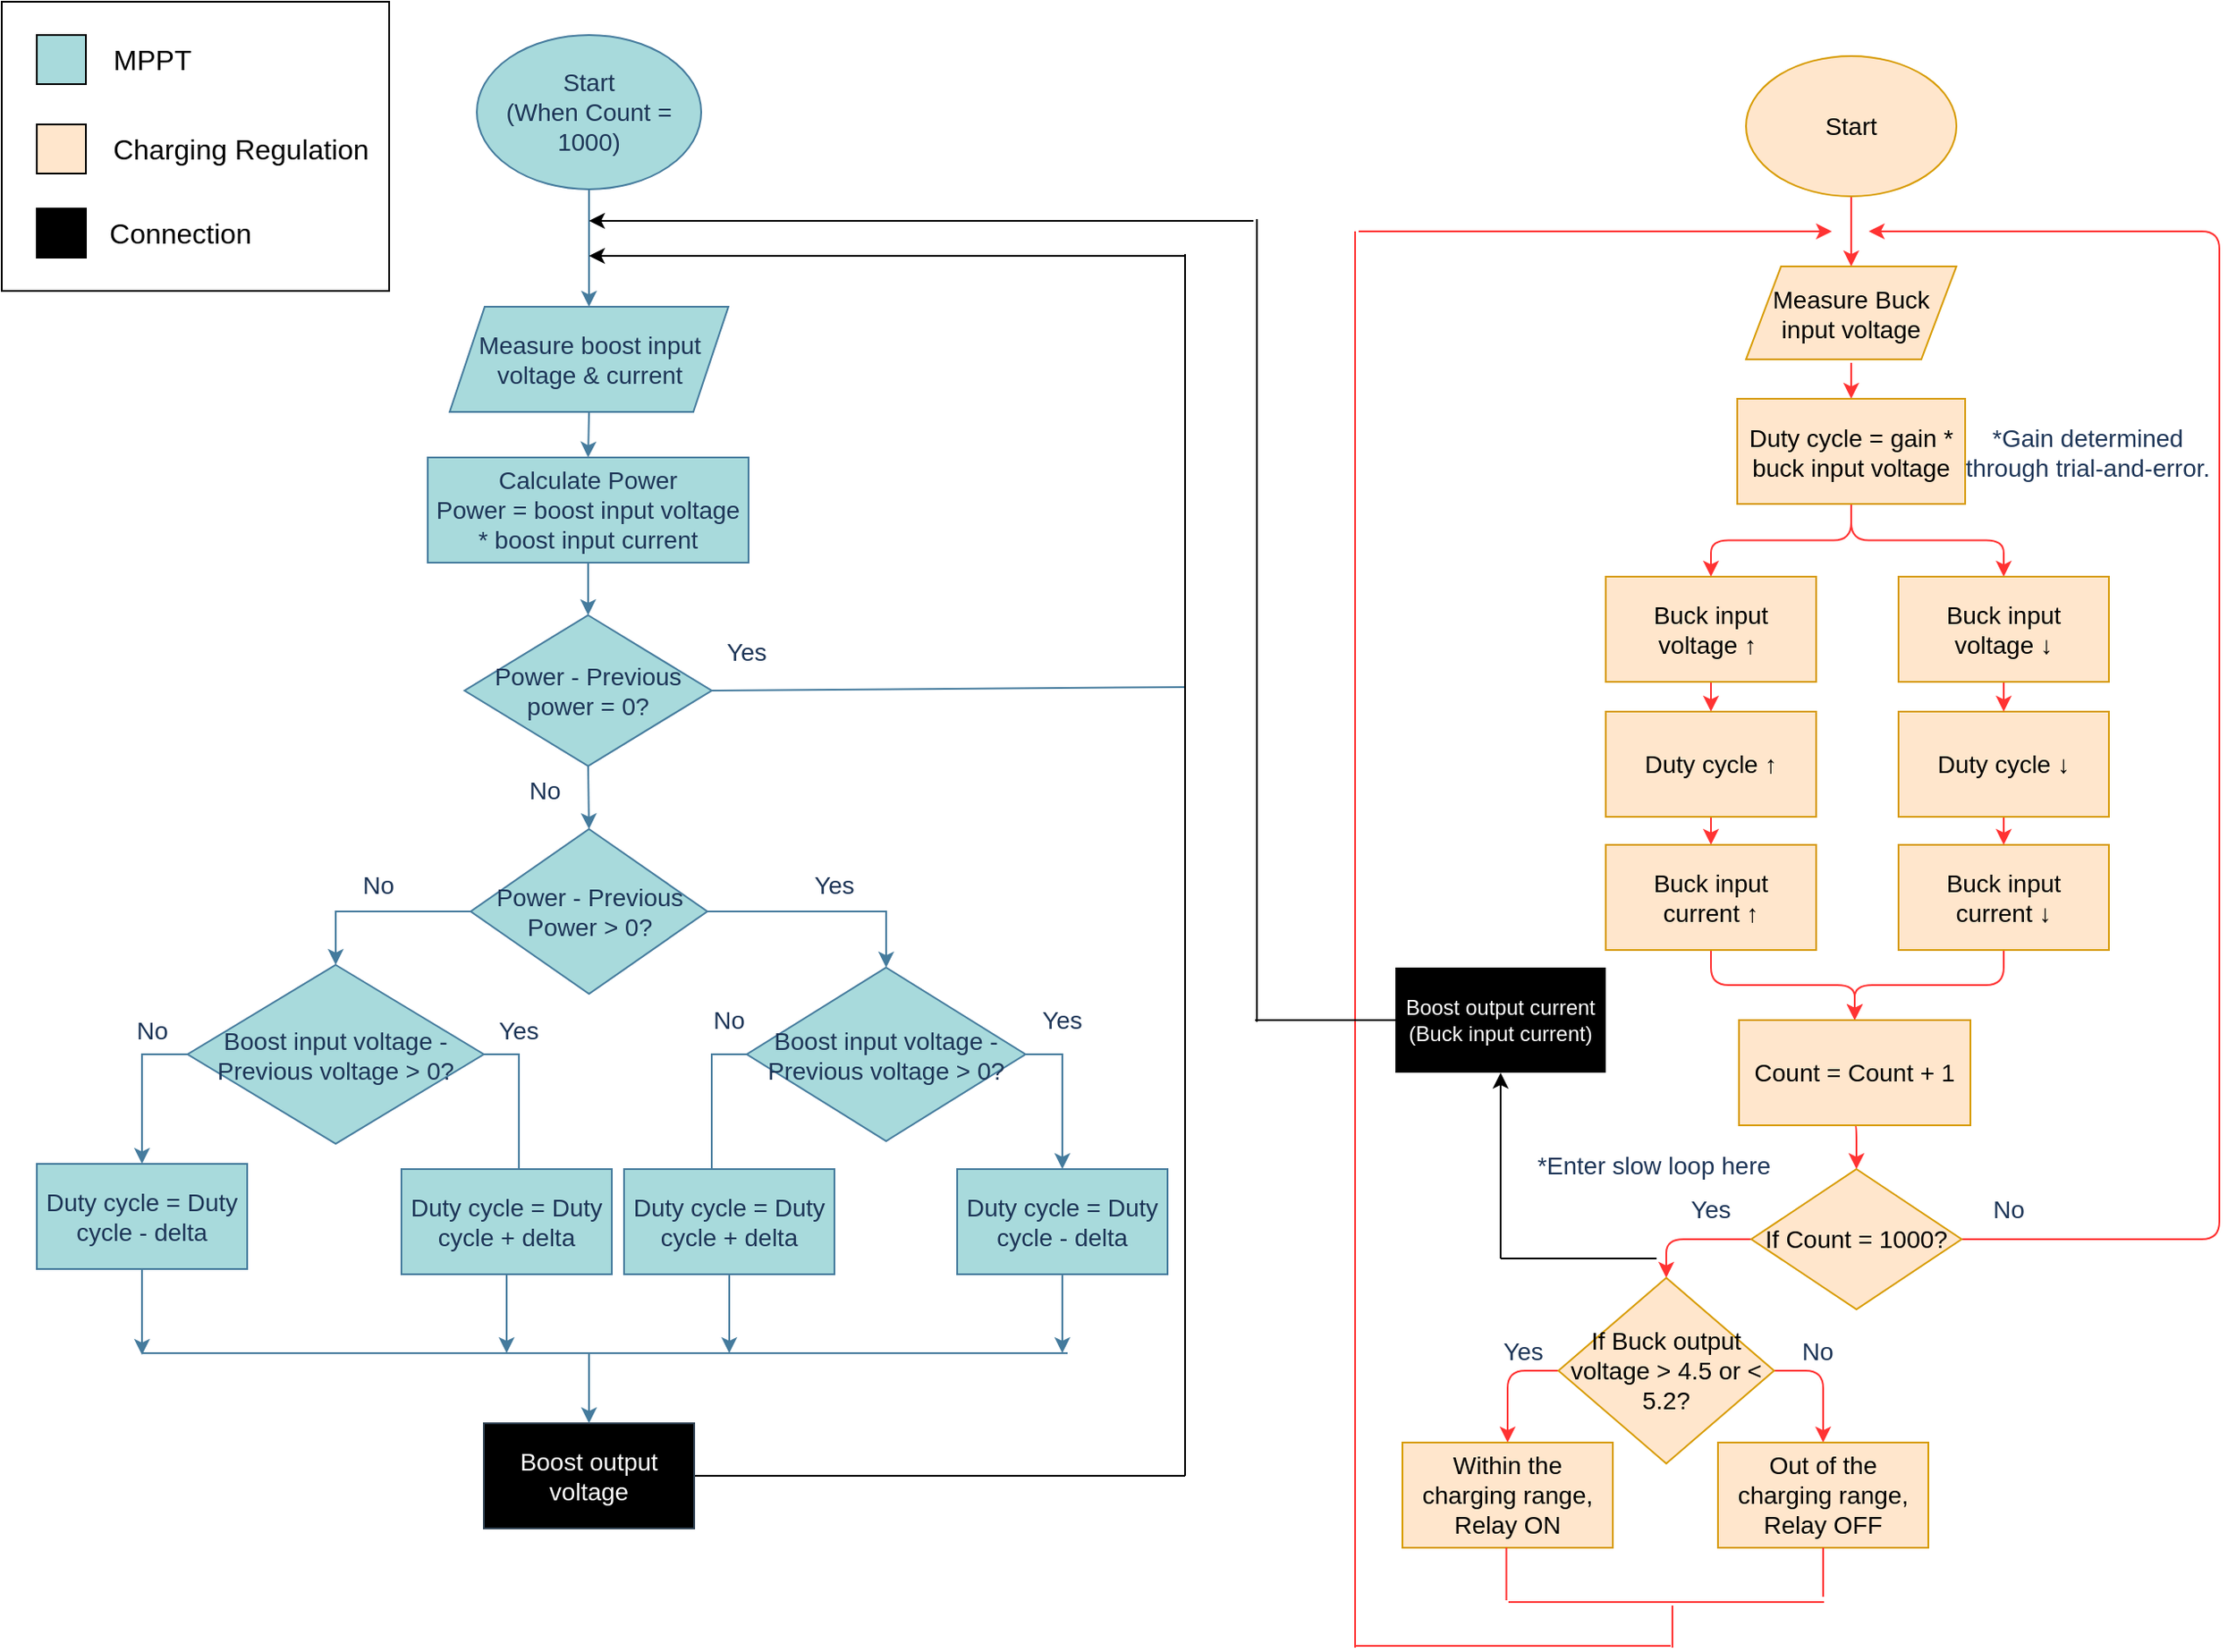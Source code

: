 <mxfile version="13.9.9" type="device"><diagram id="C5RBs43oDa-KdzZeNtuy" name="Page-1"><mxGraphModel dx="2440" dy="964" grid="0" gridSize="10" guides="1" tooltips="1" connect="1" arrows="1" fold="1" page="1" pageScale="1" pageWidth="2339" pageHeight="3300" background="#FFFFFF" math="0" shadow="0"><root><mxCell id="WIyWlLk6GJQsqaUBKTNV-0"/><mxCell id="WIyWlLk6GJQsqaUBKTNV-1" parent="WIyWlLk6GJQsqaUBKTNV-0"/><mxCell id="HnMfCZUqUyfoiEmGsQxl-3" style="edgeStyle=orthogonalEdgeStyle;rounded=0;orthogonalLoop=1;jettySize=auto;html=1;exitX=0.5;exitY=1;exitDx=0;exitDy=0;entryX=0.5;entryY=0;entryDx=0;entryDy=0;strokeColor=#457B9D;fontColor=#1D3557;labelBackgroundColor=#F1FAEE;" parent="WIyWlLk6GJQsqaUBKTNV-1" source="HnMfCZUqUyfoiEmGsQxl-0" target="HnMfCZUqUyfoiEmGsQxl-1" edge="1"><mxGeometry relative="1" as="geometry"/></mxCell><mxCell id="HnMfCZUqUyfoiEmGsQxl-0" value="&lt;font style=&quot;font-size: 14px&quot;&gt;Start&lt;br&gt;(When Count = 1000)&lt;/font&gt;" style="ellipse;whiteSpace=wrap;html=1;fillColor=#A8DADC;strokeColor=#457B9D;fontColor=#1D3557;" parent="WIyWlLk6GJQsqaUBKTNV-1" vertex="1"><mxGeometry x="316" y="148" width="128" height="88" as="geometry"/></mxCell><mxCell id="HnMfCZUqUyfoiEmGsQxl-5" style="edgeStyle=orthogonalEdgeStyle;rounded=0;orthogonalLoop=1;jettySize=auto;html=1;exitX=0.5;exitY=1;exitDx=0;exitDy=0;entryX=0.5;entryY=0;entryDx=0;entryDy=0;strokeColor=#457B9D;fontColor=#1D3557;labelBackgroundColor=#F1FAEE;" parent="WIyWlLk6GJQsqaUBKTNV-1" source="HnMfCZUqUyfoiEmGsQxl-1" target="HnMfCZUqUyfoiEmGsQxl-2" edge="1"><mxGeometry relative="1" as="geometry"/></mxCell><mxCell id="HnMfCZUqUyfoiEmGsQxl-1" value="&lt;font style=&quot;font-size: 14px&quot;&gt;Measure boost input voltage &amp;amp; current&lt;/font&gt;" style="shape=parallelogram;perimeter=parallelogramPerimeter;whiteSpace=wrap;html=1;fixedSize=1;fillColor=#A8DADC;strokeColor=#457B9D;fontColor=#1D3557;" parent="WIyWlLk6GJQsqaUBKTNV-1" vertex="1"><mxGeometry x="300.5" y="303" width="159" height="60" as="geometry"/></mxCell><mxCell id="HnMfCZUqUyfoiEmGsQxl-8" style="edgeStyle=orthogonalEdgeStyle;rounded=0;orthogonalLoop=1;jettySize=auto;html=1;exitX=0.5;exitY=1;exitDx=0;exitDy=0;entryX=0.5;entryY=0;entryDx=0;entryDy=0;strokeColor=#457B9D;fontColor=#1D3557;labelBackgroundColor=#F1FAEE;" parent="WIyWlLk6GJQsqaUBKTNV-1" source="HnMfCZUqUyfoiEmGsQxl-2" target="HnMfCZUqUyfoiEmGsQxl-6" edge="1"><mxGeometry relative="1" as="geometry"/></mxCell><mxCell id="HnMfCZUqUyfoiEmGsQxl-2" value="&lt;font style=&quot;font-size: 14px&quot;&gt;Calculate Power&lt;br&gt;Power = boost input voltage * boost input current&lt;/font&gt;" style="rounded=0;whiteSpace=wrap;html=1;fillColor=#A8DADC;strokeColor=#457B9D;fontColor=#1D3557;" parent="WIyWlLk6GJQsqaUBKTNV-1" vertex="1"><mxGeometry x="288" y="389" width="183" height="60" as="geometry"/></mxCell><mxCell id="HnMfCZUqUyfoiEmGsQxl-9" style="edgeStyle=orthogonalEdgeStyle;rounded=0;orthogonalLoop=1;jettySize=auto;html=1;exitX=0.5;exitY=1;exitDx=0;exitDy=0;entryX=0.5;entryY=0;entryDx=0;entryDy=0;strokeColor=#457B9D;fontColor=#1D3557;labelBackgroundColor=#F1FAEE;" parent="WIyWlLk6GJQsqaUBKTNV-1" source="HnMfCZUqUyfoiEmGsQxl-6" target="HnMfCZUqUyfoiEmGsQxl-7" edge="1"><mxGeometry relative="1" as="geometry"/></mxCell><mxCell id="HnMfCZUqUyfoiEmGsQxl-6" value="&lt;font style=&quot;font-size: 14px&quot;&gt;Power - Previous power = 0?&lt;/font&gt;" style="rhombus;whiteSpace=wrap;html=1;fillColor=#A8DADC;strokeColor=#457B9D;fontColor=#1D3557;" parent="WIyWlLk6GJQsqaUBKTNV-1" vertex="1"><mxGeometry x="309" y="479" width="141" height="86" as="geometry"/></mxCell><mxCell id="HnMfCZUqUyfoiEmGsQxl-16" style="edgeStyle=orthogonalEdgeStyle;rounded=0;orthogonalLoop=1;jettySize=auto;html=1;exitX=0;exitY=0.5;exitDx=0;exitDy=0;entryX=0.5;entryY=0;entryDx=0;entryDy=0;strokeColor=#457B9D;fontColor=#1D3557;labelBackgroundColor=#F1FAEE;" parent="WIyWlLk6GJQsqaUBKTNV-1" source="HnMfCZUqUyfoiEmGsQxl-7" target="HnMfCZUqUyfoiEmGsQxl-10" edge="1"><mxGeometry relative="1" as="geometry"/></mxCell><mxCell id="HnMfCZUqUyfoiEmGsQxl-17" style="edgeStyle=orthogonalEdgeStyle;rounded=0;orthogonalLoop=1;jettySize=auto;html=1;exitX=1;exitY=0.5;exitDx=0;exitDy=0;entryX=0.5;entryY=0;entryDx=0;entryDy=0;strokeColor=#457B9D;fontColor=#1D3557;labelBackgroundColor=#F1FAEE;" parent="WIyWlLk6GJQsqaUBKTNV-1" source="HnMfCZUqUyfoiEmGsQxl-7" target="HnMfCZUqUyfoiEmGsQxl-11" edge="1"><mxGeometry relative="1" as="geometry"/></mxCell><mxCell id="HnMfCZUqUyfoiEmGsQxl-7" value="&lt;font style=&quot;font-size: 14px&quot;&gt;Power - Previous Power &amp;gt; 0?&lt;/font&gt;" style="rhombus;whiteSpace=wrap;html=1;fillColor=#A8DADC;strokeColor=#457B9D;fontColor=#1D3557;" parent="WIyWlLk6GJQsqaUBKTNV-1" vertex="1"><mxGeometry x="312.5" y="601" width="135" height="94" as="geometry"/></mxCell><mxCell id="HnMfCZUqUyfoiEmGsQxl-18" style="edgeStyle=orthogonalEdgeStyle;rounded=0;orthogonalLoop=1;jettySize=auto;html=1;exitX=0;exitY=0.5;exitDx=0;exitDy=0;entryX=0.5;entryY=0;entryDx=0;entryDy=0;strokeColor=#457B9D;fontColor=#1D3557;labelBackgroundColor=#F1FAEE;" parent="WIyWlLk6GJQsqaUBKTNV-1" source="HnMfCZUqUyfoiEmGsQxl-10" target="HnMfCZUqUyfoiEmGsQxl-12" edge="1"><mxGeometry relative="1" as="geometry"/></mxCell><mxCell id="HnMfCZUqUyfoiEmGsQxl-19" style="edgeStyle=orthogonalEdgeStyle;rounded=0;orthogonalLoop=1;jettySize=auto;html=1;exitX=1;exitY=0.5;exitDx=0;exitDy=0;entryX=0.5;entryY=0;entryDx=0;entryDy=0;strokeColor=#457B9D;fontColor=#1D3557;labelBackgroundColor=#F1FAEE;" parent="WIyWlLk6GJQsqaUBKTNV-1" source="HnMfCZUqUyfoiEmGsQxl-10" target="HnMfCZUqUyfoiEmGsQxl-13" edge="1"><mxGeometry relative="1" as="geometry"/></mxCell><mxCell id="HnMfCZUqUyfoiEmGsQxl-10" value="&lt;font style=&quot;font-size: 14px&quot;&gt;Boost input voltage - Previous voltage &amp;gt; 0?&lt;/font&gt;" style="rhombus;whiteSpace=wrap;html=1;fillColor=#A8DADC;strokeColor=#457B9D;fontColor=#1D3557;" parent="WIyWlLk6GJQsqaUBKTNV-1" vertex="1"><mxGeometry x="151" y="678.5" width="169" height="102" as="geometry"/></mxCell><mxCell id="HnMfCZUqUyfoiEmGsQxl-20" style="edgeStyle=orthogonalEdgeStyle;rounded=0;orthogonalLoop=1;jettySize=auto;html=1;exitX=0;exitY=0.5;exitDx=0;exitDy=0;entryX=0.5;entryY=0;entryDx=0;entryDy=0;strokeColor=#457B9D;fontColor=#1D3557;labelBackgroundColor=#F1FAEE;" parent="WIyWlLk6GJQsqaUBKTNV-1" source="HnMfCZUqUyfoiEmGsQxl-11" target="HnMfCZUqUyfoiEmGsQxl-14" edge="1"><mxGeometry relative="1" as="geometry"/></mxCell><mxCell id="HnMfCZUqUyfoiEmGsQxl-40" style="edgeStyle=orthogonalEdgeStyle;rounded=0;orthogonalLoop=1;jettySize=auto;html=1;exitX=1;exitY=0.5;exitDx=0;exitDy=0;entryX=0.5;entryY=0;entryDx=0;entryDy=0;strokeColor=#457B9D;fontColor=#1D3557;labelBackgroundColor=#F1FAEE;" parent="WIyWlLk6GJQsqaUBKTNV-1" source="HnMfCZUqUyfoiEmGsQxl-11" target="HnMfCZUqUyfoiEmGsQxl-15" edge="1"><mxGeometry relative="1" as="geometry"/></mxCell><mxCell id="HnMfCZUqUyfoiEmGsQxl-11" value="&lt;font style=&quot;font-size: 14px&quot;&gt;Boost input voltage - Previous voltage &amp;gt; 0?&lt;/font&gt;" style="rhombus;whiteSpace=wrap;html=1;fillColor=#A8DADC;strokeColor=#457B9D;fontColor=#1D3557;" parent="WIyWlLk6GJQsqaUBKTNV-1" vertex="1"><mxGeometry x="470" y="680" width="159" height="99" as="geometry"/></mxCell><mxCell id="HnMfCZUqUyfoiEmGsQxl-22" style="rounded=0;orthogonalLoop=1;jettySize=auto;html=1;exitX=0.5;exitY=1;exitDx=0;exitDy=0;strokeColor=none;fontColor=#1D3557;labelBackgroundColor=#F1FAEE;" parent="WIyWlLk6GJQsqaUBKTNV-1" source="HnMfCZUqUyfoiEmGsQxl-12" edge="1"><mxGeometry relative="1" as="geometry"><mxPoint x="140" y="890" as="targetPoint"/></mxGeometry></mxCell><mxCell id="HnMfCZUqUyfoiEmGsQxl-25" style="edgeStyle=none;rounded=0;orthogonalLoop=1;jettySize=auto;html=1;exitX=0.5;exitY=1;exitDx=0;exitDy=0;strokeColor=#457B9D;fontColor=#1D3557;labelBackgroundColor=#F1FAEE;" parent="WIyWlLk6GJQsqaUBKTNV-1" source="HnMfCZUqUyfoiEmGsQxl-12" edge="1"><mxGeometry relative="1" as="geometry"><mxPoint x="125" y="901" as="targetPoint"/></mxGeometry></mxCell><mxCell id="HnMfCZUqUyfoiEmGsQxl-12" value="&lt;font style=&quot;font-size: 14px&quot;&gt;Duty cycle = Duty cycle - delta&lt;/font&gt;" style="rounded=0;whiteSpace=wrap;html=1;fillColor=#A8DADC;strokeColor=#457B9D;fontColor=#1D3557;" parent="WIyWlLk6GJQsqaUBKTNV-1" vertex="1"><mxGeometry x="65" y="792" width="120" height="60" as="geometry"/></mxCell><mxCell id="HnMfCZUqUyfoiEmGsQxl-27" style="edgeStyle=none;rounded=0;orthogonalLoop=1;jettySize=auto;html=1;exitX=0.5;exitY=1;exitDx=0;exitDy=0;strokeColor=#457B9D;fontColor=#1D3557;labelBackgroundColor=#F1FAEE;" parent="WIyWlLk6GJQsqaUBKTNV-1" source="HnMfCZUqUyfoiEmGsQxl-13" edge="1"><mxGeometry relative="1" as="geometry"><mxPoint x="333" y="900" as="targetPoint"/></mxGeometry></mxCell><mxCell id="HnMfCZUqUyfoiEmGsQxl-13" value="&lt;font style=&quot;font-size: 14px&quot;&gt;Duty cycle = Duty cycle + delta&lt;/font&gt;" style="rounded=0;whiteSpace=wrap;html=1;fillColor=#A8DADC;strokeColor=#457B9D;fontColor=#1D3557;" parent="WIyWlLk6GJQsqaUBKTNV-1" vertex="1"><mxGeometry x="273" y="795" width="120" height="60" as="geometry"/></mxCell><mxCell id="HnMfCZUqUyfoiEmGsQxl-54" style="edgeStyle=orthogonalEdgeStyle;rounded=0;orthogonalLoop=1;jettySize=auto;html=1;exitX=0.5;exitY=1;exitDx=0;exitDy=0;strokeColor=#457B9D;fontColor=#1D3557;labelBackgroundColor=#F1FAEE;" parent="WIyWlLk6GJQsqaUBKTNV-1" source="HnMfCZUqUyfoiEmGsQxl-14" edge="1"><mxGeometry relative="1" as="geometry"><mxPoint x="460" y="900" as="targetPoint"/></mxGeometry></mxCell><mxCell id="HnMfCZUqUyfoiEmGsQxl-14" value="&lt;font style=&quot;font-size: 14px&quot;&gt;Duty cycle = Duty cycle + delta&lt;/font&gt;" style="rounded=0;whiteSpace=wrap;html=1;fillColor=#A8DADC;strokeColor=#457B9D;fontColor=#1D3557;" parent="WIyWlLk6GJQsqaUBKTNV-1" vertex="1"><mxGeometry x="400" y="795" width="120" height="60" as="geometry"/></mxCell><mxCell id="HnMfCZUqUyfoiEmGsQxl-42" style="edgeStyle=orthogonalEdgeStyle;rounded=0;orthogonalLoop=1;jettySize=auto;html=1;exitX=0.5;exitY=1;exitDx=0;exitDy=0;strokeColor=#457B9D;fontColor=#1D3557;labelBackgroundColor=#F1FAEE;" parent="WIyWlLk6GJQsqaUBKTNV-1" source="HnMfCZUqUyfoiEmGsQxl-15" edge="1"><mxGeometry relative="1" as="geometry"><mxPoint x="650" y="900" as="targetPoint"/></mxGeometry></mxCell><mxCell id="HnMfCZUqUyfoiEmGsQxl-15" value="&lt;font style=&quot;font-size: 14px&quot;&gt;Duty cycle = Duty cycle - delta&lt;/font&gt;" style="rounded=0;whiteSpace=wrap;html=1;fillColor=#A8DADC;strokeColor=#457B9D;fontColor=#1D3557;" parent="WIyWlLk6GJQsqaUBKTNV-1" vertex="1"><mxGeometry x="590" y="795" width="120" height="60" as="geometry"/></mxCell><mxCell id="HnMfCZUqUyfoiEmGsQxl-30" value="" style="endArrow=none;html=1;strokeColor=#457B9D;fontColor=#1D3557;labelBackgroundColor=#F1FAEE;" parent="WIyWlLk6GJQsqaUBKTNV-1" edge="1"><mxGeometry width="50" height="50" relative="1" as="geometry"><mxPoint x="125" y="900" as="sourcePoint"/><mxPoint x="653" y="900" as="targetPoint"/><Array as="points"/></mxGeometry></mxCell><mxCell id="HnMfCZUqUyfoiEmGsQxl-36" value="" style="endArrow=none;html=1;exitX=1;exitY=0.5;exitDx=0;exitDy=0;strokeColor=#457B9D;fontColor=#1D3557;labelBackgroundColor=#F1FAEE;" parent="WIyWlLk6GJQsqaUBKTNV-1" source="HnMfCZUqUyfoiEmGsQxl-6" edge="1"><mxGeometry width="50" height="50" relative="1" as="geometry"><mxPoint x="550" y="530" as="sourcePoint"/><mxPoint x="720" y="520" as="targetPoint"/></mxGeometry></mxCell><mxCell id="HnMfCZUqUyfoiEmGsQxl-37" value="" style="endArrow=classic;html=1;fontColor=#1D3557;labelBackgroundColor=#F1FAEE;" parent="WIyWlLk6GJQsqaUBKTNV-1" edge="1"><mxGeometry width="50" height="50" relative="1" as="geometry"><mxPoint x="720" y="274" as="sourcePoint"/><mxPoint x="380" y="274" as="targetPoint"/></mxGeometry></mxCell><mxCell id="HnMfCZUqUyfoiEmGsQxl-38" style="edgeStyle=none;rounded=0;orthogonalLoop=1;jettySize=auto;html=1;exitX=0.5;exitY=1;exitDx=0;exitDy=0;strokeColor=#457B9D;fontColor=#1D3557;labelBackgroundColor=#F1FAEE;" parent="WIyWlLk6GJQsqaUBKTNV-1" source="HnMfCZUqUyfoiEmGsQxl-10" target="HnMfCZUqUyfoiEmGsQxl-10" edge="1"><mxGeometry relative="1" as="geometry"/></mxCell><mxCell id="HnMfCZUqUyfoiEmGsQxl-43" value="&lt;font style=&quot;font-size: 14px&quot;&gt;No&lt;/font&gt;" style="text;html=1;strokeColor=none;fillColor=none;align=center;verticalAlign=middle;whiteSpace=wrap;rounded=0;fontColor=#1D3557;" parent="WIyWlLk6GJQsqaUBKTNV-1" vertex="1"><mxGeometry x="240" y="623" width="40" height="20" as="geometry"/></mxCell><mxCell id="HnMfCZUqUyfoiEmGsQxl-44" value="&lt;font style=&quot;font-size: 14px&quot;&gt;Yes&lt;/font&gt;" style="text;html=1;strokeColor=none;fillColor=none;align=center;verticalAlign=middle;whiteSpace=wrap;rounded=0;fontColor=#1D3557;" parent="WIyWlLk6GJQsqaUBKTNV-1" vertex="1"><mxGeometry x="500" y="623" width="40" height="20" as="geometry"/></mxCell><mxCell id="HnMfCZUqUyfoiEmGsQxl-46" value="&lt;font style=&quot;font-size: 14px&quot;&gt;No&lt;/font&gt;" style="text;html=1;strokeColor=none;fillColor=none;align=center;verticalAlign=middle;whiteSpace=wrap;rounded=0;fontColor=#1D3557;" parent="WIyWlLk6GJQsqaUBKTNV-1" vertex="1"><mxGeometry x="111" y="706" width="40" height="20" as="geometry"/></mxCell><mxCell id="HnMfCZUqUyfoiEmGsQxl-48" value="&lt;font style=&quot;font-size: 14px&quot;&gt;No&lt;/font&gt;" style="text;html=1;strokeColor=none;fillColor=none;align=center;verticalAlign=middle;whiteSpace=wrap;rounded=0;fontColor=#1D3557;" parent="WIyWlLk6GJQsqaUBKTNV-1" vertex="1"><mxGeometry x="440" y="700" width="40" height="20" as="geometry"/></mxCell><mxCell id="HnMfCZUqUyfoiEmGsQxl-49" value="&lt;font style=&quot;font-size: 14px&quot;&gt;Yes&lt;/font&gt;" style="text;html=1;strokeColor=none;fillColor=none;align=center;verticalAlign=middle;whiteSpace=wrap;rounded=0;fontColor=#1D3557;" parent="WIyWlLk6GJQsqaUBKTNV-1" vertex="1"><mxGeometry x="630" y="700" width="40" height="20" as="geometry"/></mxCell><mxCell id="HnMfCZUqUyfoiEmGsQxl-50" value="&lt;font style=&quot;font-size: 14px&quot;&gt;Yes&lt;/font&gt;" style="text;html=1;strokeColor=none;fillColor=none;align=center;verticalAlign=middle;whiteSpace=wrap;rounded=0;fontColor=#1D3557;" parent="WIyWlLk6GJQsqaUBKTNV-1" vertex="1"><mxGeometry x="450" y="490" width="40" height="20" as="geometry"/></mxCell><mxCell id="1Qrbg7zDEmFLOu4Jtc2a-0" value="&lt;font style=&quot;font-size: 14px&quot;&gt;No&lt;/font&gt;" style="text;html=1;strokeColor=none;fillColor=none;align=center;verticalAlign=middle;whiteSpace=wrap;rounded=0;fontColor=#1D3557;" parent="WIyWlLk6GJQsqaUBKTNV-1" vertex="1"><mxGeometry x="335" y="569" width="40" height="20" as="geometry"/></mxCell><mxCell id="1Qrbg7zDEmFLOu4Jtc2a-1" value="&lt;font style=&quot;font-size: 14px&quot;&gt;Yes&lt;/font&gt;" style="text;html=1;strokeColor=none;fillColor=none;align=center;verticalAlign=middle;whiteSpace=wrap;rounded=0;fontColor=#1D3557;" parent="WIyWlLk6GJQsqaUBKTNV-1" vertex="1"><mxGeometry x="320" y="706" width="40" height="20" as="geometry"/></mxCell><mxCell id="cBgcUavdIKUC-31wABsE-15" style="edgeStyle=orthogonalEdgeStyle;rounded=0;orthogonalLoop=1;jettySize=auto;html=1;exitX=0.5;exitY=1;exitDx=0;exitDy=0;entryX=0.5;entryY=0;entryDx=0;entryDy=0;strokeColor=#FF3333;" edge="1" parent="WIyWlLk6GJQsqaUBKTNV-1" source="dDcODI4Oood5m2KFbm65-1" target="cBgcUavdIKUC-31wABsE-14"><mxGeometry relative="1" as="geometry"/></mxCell><mxCell id="dDcODI4Oood5m2KFbm65-1" value="&lt;font style=&quot;font-size: 14px&quot;&gt;Start&lt;/font&gt;" style="ellipse;whiteSpace=wrap;html=1;rounded=0;sketch=0;strokeColor=#d79b00;fillColor=#ffe6cc;" parent="WIyWlLk6GJQsqaUBKTNV-1" vertex="1"><mxGeometry x="1040" y="160" width="120" height="80" as="geometry"/></mxCell><mxCell id="dDcODI4Oood5m2KFbm65-11" style="edgeStyle=orthogonalEdgeStyle;curved=0;rounded=1;sketch=0;orthogonalLoop=1;jettySize=auto;html=1;exitX=0.5;exitY=1;exitDx=0;exitDy=0;entryX=0.5;entryY=0;entryDx=0;entryDy=0;fillColor=#A8DADC;fontColor=#1D3557;strokeColor=#FF3333;" parent="WIyWlLk6GJQsqaUBKTNV-1" target="dDcODI4Oood5m2KFbm65-3" edge="1"><mxGeometry relative="1" as="geometry"><mxPoint x="1100" y="335" as="sourcePoint"/></mxGeometry></mxCell><mxCell id="dDcODI4Oood5m2KFbm65-12" style="edgeStyle=orthogonalEdgeStyle;curved=0;rounded=1;sketch=0;orthogonalLoop=1;jettySize=auto;html=1;exitX=0.5;exitY=1;exitDx=0;exitDy=0;entryX=0.5;entryY=0;entryDx=0;entryDy=0;fillColor=#A8DADC;fontColor=#1D3557;strokeColor=#FF3333;" parent="WIyWlLk6GJQsqaUBKTNV-1" source="dDcODI4Oood5m2KFbm65-3" target="dDcODI4Oood5m2KFbm65-4" edge="1"><mxGeometry relative="1" as="geometry"/></mxCell><mxCell id="dDcODI4Oood5m2KFbm65-13" style="edgeStyle=orthogonalEdgeStyle;curved=0;rounded=1;sketch=0;orthogonalLoop=1;jettySize=auto;html=1;exitX=0.5;exitY=1;exitDx=0;exitDy=0;entryX=0.5;entryY=0;entryDx=0;entryDy=0;fillColor=#A8DADC;fontColor=#1D3557;strokeColor=#FF3333;" parent="WIyWlLk6GJQsqaUBKTNV-1" source="dDcODI4Oood5m2KFbm65-3" target="dDcODI4Oood5m2KFbm65-9" edge="1"><mxGeometry relative="1" as="geometry"/></mxCell><mxCell id="dDcODI4Oood5m2KFbm65-3" value="&lt;font style=&quot;font-size: 14px&quot;&gt;Duty cycle = gain * buck input voltage&lt;/font&gt;" style="rounded=0;whiteSpace=wrap;html=1;sketch=0;strokeColor=#d79b00;fillColor=#ffe6cc;" parent="WIyWlLk6GJQsqaUBKTNV-1" vertex="1"><mxGeometry x="1035" y="355.5" width="130" height="60" as="geometry"/></mxCell><mxCell id="dDcODI4Oood5m2KFbm65-14" style="edgeStyle=orthogonalEdgeStyle;curved=0;rounded=1;sketch=0;orthogonalLoop=1;jettySize=auto;html=1;exitX=0.5;exitY=1;exitDx=0;exitDy=0;entryX=0.5;entryY=0;entryDx=0;entryDy=0;fillColor=#A8DADC;fontColor=#1D3557;strokeColor=#FF3333;" parent="WIyWlLk6GJQsqaUBKTNV-1" source="dDcODI4Oood5m2KFbm65-4" target="dDcODI4Oood5m2KFbm65-5" edge="1"><mxGeometry relative="1" as="geometry"/></mxCell><mxCell id="dDcODI4Oood5m2KFbm65-4" value="&lt;font style=&quot;font-size: 14px&quot;&gt;Buck input voltage&amp;nbsp;↑&amp;nbsp;&lt;/font&gt;" style="rounded=0;whiteSpace=wrap;html=1;sketch=0;strokeColor=#d79b00;fillColor=#ffe6cc;" parent="WIyWlLk6GJQsqaUBKTNV-1" vertex="1"><mxGeometry x="960" y="457" width="120" height="60" as="geometry"/></mxCell><mxCell id="dDcODI4Oood5m2KFbm65-15" style="edgeStyle=orthogonalEdgeStyle;curved=0;rounded=1;sketch=0;orthogonalLoop=1;jettySize=auto;html=1;exitX=0.5;exitY=1;exitDx=0;exitDy=0;entryX=0.5;entryY=0;entryDx=0;entryDy=0;fillColor=#A8DADC;fontColor=#1D3557;strokeColor=#FF3333;" parent="WIyWlLk6GJQsqaUBKTNV-1" source="dDcODI4Oood5m2KFbm65-5" target="dDcODI4Oood5m2KFbm65-6" edge="1"><mxGeometry relative="1" as="geometry"/></mxCell><mxCell id="dDcODI4Oood5m2KFbm65-5" value="&lt;font style=&quot;font-size: 14px&quot;&gt;Duty cycle&amp;nbsp;↑&lt;/font&gt;" style="rounded=0;whiteSpace=wrap;html=1;sketch=0;strokeColor=#d79b00;fillColor=#ffe6cc;" parent="WIyWlLk6GJQsqaUBKTNV-1" vertex="1"><mxGeometry x="960" y="534" width="120" height="60" as="geometry"/></mxCell><mxCell id="dDcODI4Oood5m2KFbm65-27" style="edgeStyle=orthogonalEdgeStyle;curved=0;rounded=1;sketch=0;orthogonalLoop=1;jettySize=auto;html=1;exitX=0.5;exitY=1;exitDx=0;exitDy=0;entryX=0.5;entryY=0;entryDx=0;entryDy=0;fillColor=#A8DADC;fontColor=#1D3557;strokeColor=#FF3333;" parent="WIyWlLk6GJQsqaUBKTNV-1" source="dDcODI4Oood5m2KFbm65-6" target="dDcODI4Oood5m2KFbm65-18" edge="1"><mxGeometry relative="1" as="geometry"/></mxCell><mxCell id="dDcODI4Oood5m2KFbm65-6" value="&lt;font style=&quot;font-size: 14px&quot;&gt;Buck input current&amp;nbsp;↑&lt;/font&gt;" style="rounded=0;whiteSpace=wrap;html=1;sketch=0;strokeColor=#d79b00;fillColor=#ffe6cc;" parent="WIyWlLk6GJQsqaUBKTNV-1" vertex="1"><mxGeometry x="960" y="610" width="120" height="60" as="geometry"/></mxCell><mxCell id="dDcODI4Oood5m2KFbm65-29" style="edgeStyle=orthogonalEdgeStyle;curved=0;rounded=1;sketch=0;orthogonalLoop=1;jettySize=auto;html=1;exitX=0.5;exitY=1;exitDx=0;exitDy=0;entryX=0.5;entryY=0;entryDx=0;entryDy=0;fillColor=#A8DADC;fontColor=#1D3557;strokeColor=#FF3333;" parent="WIyWlLk6GJQsqaUBKTNV-1" source="dDcODI4Oood5m2KFbm65-7" target="dDcODI4Oood5m2KFbm65-18" edge="1"><mxGeometry relative="1" as="geometry"/></mxCell><mxCell id="dDcODI4Oood5m2KFbm65-7" value="&lt;font style=&quot;font-size: 14px&quot;&gt;Buck input current&amp;nbsp;↓&lt;/font&gt;" style="rounded=0;whiteSpace=wrap;html=1;sketch=0;strokeColor=#d79b00;fillColor=#ffe6cc;" parent="WIyWlLk6GJQsqaUBKTNV-1" vertex="1"><mxGeometry x="1127" y="610" width="120" height="60" as="geometry"/></mxCell><mxCell id="dDcODI4Oood5m2KFbm65-17" style="edgeStyle=orthogonalEdgeStyle;curved=0;rounded=1;sketch=0;orthogonalLoop=1;jettySize=auto;html=1;exitX=0.5;exitY=1;exitDx=0;exitDy=0;entryX=0.5;entryY=0;entryDx=0;entryDy=0;fillColor=#A8DADC;fontColor=#1D3557;strokeColor=#FF3333;" parent="WIyWlLk6GJQsqaUBKTNV-1" source="dDcODI4Oood5m2KFbm65-8" target="dDcODI4Oood5m2KFbm65-7" edge="1"><mxGeometry relative="1" as="geometry"/></mxCell><mxCell id="dDcODI4Oood5m2KFbm65-8" value="&lt;font style=&quot;font-size: 14px&quot;&gt;Duty cycle&amp;nbsp;↓&lt;/font&gt;" style="rounded=0;whiteSpace=wrap;html=1;sketch=0;strokeColor=#d79b00;fillColor=#ffe6cc;" parent="WIyWlLk6GJQsqaUBKTNV-1" vertex="1"><mxGeometry x="1127" y="534" width="120" height="60" as="geometry"/></mxCell><mxCell id="dDcODI4Oood5m2KFbm65-16" style="edgeStyle=orthogonalEdgeStyle;curved=0;rounded=1;sketch=0;orthogonalLoop=1;jettySize=auto;html=1;exitX=0.5;exitY=1;exitDx=0;exitDy=0;entryX=0.5;entryY=0;entryDx=0;entryDy=0;fillColor=#A8DADC;fontColor=#1D3557;strokeColor=#FF3333;" parent="WIyWlLk6GJQsqaUBKTNV-1" source="dDcODI4Oood5m2KFbm65-9" target="dDcODI4Oood5m2KFbm65-8" edge="1"><mxGeometry relative="1" as="geometry"/></mxCell><mxCell id="dDcODI4Oood5m2KFbm65-9" value="&lt;font style=&quot;font-size: 14px&quot;&gt;Buck input voltage&amp;nbsp;↓&lt;/font&gt;" style="rounded=0;whiteSpace=wrap;html=1;sketch=0;strokeColor=#d79b00;fillColor=#ffe6cc;" parent="WIyWlLk6GJQsqaUBKTNV-1" vertex="1"><mxGeometry x="1127" y="457" width="120" height="60" as="geometry"/></mxCell><mxCell id="dDcODI4Oood5m2KFbm65-26" style="edgeStyle=orthogonalEdgeStyle;curved=0;rounded=1;sketch=0;orthogonalLoop=1;jettySize=auto;html=1;exitX=0.5;exitY=1;exitDx=0;exitDy=0;entryX=0.5;entryY=0;entryDx=0;entryDy=0;fillColor=#A8DADC;fontColor=#1D3557;strokeColor=#FF3333;" parent="WIyWlLk6GJQsqaUBKTNV-1" source="dDcODI4Oood5m2KFbm65-18" target="dDcODI4Oood5m2KFbm65-19" edge="1"><mxGeometry relative="1" as="geometry"/></mxCell><mxCell id="dDcODI4Oood5m2KFbm65-18" value="&lt;font style=&quot;font-size: 14px&quot;&gt;Count = Count + 1&lt;/font&gt;" style="rounded=0;whiteSpace=wrap;html=1;sketch=0;strokeColor=#d79b00;fillColor=#ffe6cc;" parent="WIyWlLk6GJQsqaUBKTNV-1" vertex="1"><mxGeometry x="1036" y="710" width="132" height="60" as="geometry"/></mxCell><mxCell id="dDcODI4Oood5m2KFbm65-25" style="edgeStyle=orthogonalEdgeStyle;curved=0;rounded=1;sketch=0;orthogonalLoop=1;jettySize=auto;html=1;exitX=0;exitY=0.5;exitDx=0;exitDy=0;entryX=0.5;entryY=0;entryDx=0;entryDy=0;fillColor=#A8DADC;fontColor=#1D3557;strokeColor=#FF3333;" parent="WIyWlLk6GJQsqaUBKTNV-1" source="dDcODI4Oood5m2KFbm65-19" target="dDcODI4Oood5m2KFbm65-20" edge="1"><mxGeometry relative="1" as="geometry"/></mxCell><mxCell id="dDcODI4Oood5m2KFbm65-30" style="edgeStyle=orthogonalEdgeStyle;curved=0;rounded=1;sketch=0;orthogonalLoop=1;jettySize=auto;html=1;exitX=1;exitY=0.5;exitDx=0;exitDy=0;fillColor=#A8DADC;fontColor=#1D3557;strokeColor=#FF3333;" parent="WIyWlLk6GJQsqaUBKTNV-1" source="dDcODI4Oood5m2KFbm65-19" edge="1"><mxGeometry relative="1" as="geometry"><mxPoint x="1110" y="260" as="targetPoint"/><Array as="points"><mxPoint x="1310" y="835"/><mxPoint x="1310" y="260"/></Array></mxGeometry></mxCell><mxCell id="dDcODI4Oood5m2KFbm65-19" value="&lt;font style=&quot;font-size: 14px&quot;&gt;If Count = 1000?&lt;/font&gt;" style="rhombus;whiteSpace=wrap;html=1;rounded=0;sketch=0;strokeColor=#d79b00;fillColor=#ffe6cc;" parent="WIyWlLk6GJQsqaUBKTNV-1" vertex="1"><mxGeometry x="1043" y="795" width="120" height="80" as="geometry"/></mxCell><mxCell id="dDcODI4Oood5m2KFbm65-23" style="edgeStyle=orthogonalEdgeStyle;curved=0;rounded=1;sketch=0;orthogonalLoop=1;jettySize=auto;html=1;exitX=0;exitY=0.5;exitDx=0;exitDy=0;entryX=0.5;entryY=0;entryDx=0;entryDy=0;fillColor=#A8DADC;fontColor=#1D3557;strokeColor=#FF3333;" parent="WIyWlLk6GJQsqaUBKTNV-1" source="dDcODI4Oood5m2KFbm65-20" target="dDcODI4Oood5m2KFbm65-21" edge="1"><mxGeometry relative="1" as="geometry"/></mxCell><mxCell id="dDcODI4Oood5m2KFbm65-24" style="edgeStyle=orthogonalEdgeStyle;curved=0;rounded=1;sketch=0;orthogonalLoop=1;jettySize=auto;html=1;exitX=1;exitY=0.5;exitDx=0;exitDy=0;entryX=0.5;entryY=0;entryDx=0;entryDy=0;fillColor=#A8DADC;fontColor=#1D3557;strokeColor=#FF3333;" parent="WIyWlLk6GJQsqaUBKTNV-1" source="dDcODI4Oood5m2KFbm65-20" target="dDcODI4Oood5m2KFbm65-22" edge="1"><mxGeometry relative="1" as="geometry"/></mxCell><mxCell id="dDcODI4Oood5m2KFbm65-20" value="&lt;font style=&quot;font-size: 14px&quot;&gt;If Buck output voltage &amp;gt; 4.5 or &amp;lt; 5.2?&lt;/font&gt;" style="rhombus;whiteSpace=wrap;html=1;rounded=0;sketch=0;strokeColor=#d79b00;fillColor=#ffe6cc;" parent="WIyWlLk6GJQsqaUBKTNV-1" vertex="1"><mxGeometry x="933" y="857" width="123" height="106" as="geometry"/></mxCell><mxCell id="dDcODI4Oood5m2KFbm65-21" value="&lt;font style=&quot;font-size: 14px&quot;&gt;Within the charging range,&lt;br&gt;Relay ON&lt;/font&gt;" style="rounded=0;whiteSpace=wrap;html=1;sketch=0;strokeColor=#d79b00;fillColor=#ffe6cc;" parent="WIyWlLk6GJQsqaUBKTNV-1" vertex="1"><mxGeometry x="844" y="951" width="120" height="60" as="geometry"/></mxCell><mxCell id="dDcODI4Oood5m2KFbm65-22" value="&lt;font style=&quot;font-size: 14px&quot;&gt;Out of the charging range,&lt;br&gt;Relay OFF&lt;/font&gt;" style="rounded=0;whiteSpace=wrap;html=1;sketch=0;strokeColor=#d79b00;fillColor=#ffe6cc;" parent="WIyWlLk6GJQsqaUBKTNV-1" vertex="1"><mxGeometry x="1024" y="951" width="120" height="60" as="geometry"/></mxCell><mxCell id="dDcODI4Oood5m2KFbm65-42" value="" style="endArrow=none;html=1;fillColor=#A8DADC;fontColor=#1D3557;strokeColor=#FF3333;" parent="WIyWlLk6GJQsqaUBKTNV-1" edge="1"><mxGeometry width="50" height="50" relative="1" as="geometry"><mxPoint x="903.29" y="1041" as="sourcePoint"/><mxPoint x="903.29" y="1011" as="targetPoint"/></mxGeometry></mxCell><mxCell id="dDcODI4Oood5m2KFbm65-44" value="" style="endArrow=none;html=1;fillColor=#A8DADC;fontColor=#1D3557;strokeColor=#FF3333;" parent="WIyWlLk6GJQsqaUBKTNV-1" edge="1"><mxGeometry width="50" height="50" relative="1" as="geometry"><mxPoint x="1084.5" y="1042" as="sourcePoint"/><mxPoint x="904.5" y="1042" as="targetPoint"/><Array as="points"/></mxGeometry></mxCell><mxCell id="dDcODI4Oood5m2KFbm65-48" value="" style="endArrow=none;html=1;fillColor=#A8DADC;fontColor=#1D3557;strokeColor=#FF3333;" parent="WIyWlLk6GJQsqaUBKTNV-1" edge="1"><mxGeometry width="50" height="50" relative="1" as="geometry"><mxPoint x="997" y="1067" as="sourcePoint"/><mxPoint x="817" y="1067" as="targetPoint"/></mxGeometry></mxCell><mxCell id="dDcODI4Oood5m2KFbm65-49" value="" style="endArrow=none;html=1;fillColor=#A8DADC;fontColor=#1D3557;strokeColor=#FF3333;" parent="WIyWlLk6GJQsqaUBKTNV-1" edge="1"><mxGeometry width="50" height="50" relative="1" as="geometry"><mxPoint x="817" y="1068" as="sourcePoint"/><mxPoint x="817" y="260" as="targetPoint"/></mxGeometry></mxCell><mxCell id="dDcODI4Oood5m2KFbm65-51" value="" style="endArrow=classic;html=1;fillColor=#A8DADC;fontColor=#1D3557;strokeColor=#FF3333;" parent="WIyWlLk6GJQsqaUBKTNV-1" edge="1"><mxGeometry width="50" height="50" relative="1" as="geometry"><mxPoint x="819" y="260" as="sourcePoint"/><mxPoint x="1089" y="260" as="targetPoint"/></mxGeometry></mxCell><mxCell id="dDcODI4Oood5m2KFbm65-55" style="edgeStyle=none;orthogonalLoop=1;jettySize=auto;html=1;exitX=1;exitY=0.5;exitDx=0;exitDy=0;labelBackgroundColor=#F1FAEE;endArrow=none;strokeColor=#457B9D;fontColor=#1D3557;" parent="WIyWlLk6GJQsqaUBKTNV-1" edge="1"><mxGeometry relative="1" as="geometry"><mxPoint x="720" y="969.571" as="targetPoint"/></mxGeometry></mxCell><mxCell id="dDcODI4Oood5m2KFbm65-56" value="" style="endArrow=none;html=1;labelBackgroundColor=#F1FAEE;fontColor=#1D3557;" parent="WIyWlLk6GJQsqaUBKTNV-1" edge="1"><mxGeometry width="50" height="50" relative="1" as="geometry"><mxPoint x="720" y="970" as="sourcePoint"/><mxPoint x="720" y="273" as="targetPoint"/></mxGeometry></mxCell><mxCell id="dDcODI4Oood5m2KFbm65-58" style="edgeStyle=none;orthogonalLoop=1;jettySize=auto;html=1;exitX=1;exitY=0.5;exitDx=0;exitDy=0;labelBackgroundColor=#F1FAEE;endArrow=none;fontColor=#1D3557;" parent="WIyWlLk6GJQsqaUBKTNV-1" source="dDcODI4Oood5m2KFbm65-57" edge="1"><mxGeometry relative="1" as="geometry"><mxPoint x="720" y="970" as="targetPoint"/></mxGeometry></mxCell><mxCell id="dDcODI4Oood5m2KFbm65-57" value="&lt;font style=&quot;font-size: 14px&quot;&gt;Boost output voltage&lt;/font&gt;" style="rounded=0;whiteSpace=wrap;html=1;sketch=0;strokeColor=#314354;fontColor=#ffffff;fillColor=#000000;" parent="WIyWlLk6GJQsqaUBKTNV-1" vertex="1"><mxGeometry x="320" y="940" width="120" height="60" as="geometry"/></mxCell><mxCell id="dDcODI4Oood5m2KFbm65-60" value="" style="endArrow=classic;html=1;labelBackgroundColor=#F1FAEE;strokeColor=#457B9D;fontColor=#1D3557;entryX=0.5;entryY=0;entryDx=0;entryDy=0;" parent="WIyWlLk6GJQsqaUBKTNV-1" target="dDcODI4Oood5m2KFbm65-57" edge="1"><mxGeometry width="50" height="50" relative="1" as="geometry"><mxPoint x="380" y="900" as="sourcePoint"/><mxPoint x="400" y="780" as="targetPoint"/></mxGeometry></mxCell><mxCell id="dDcODI4Oood5m2KFbm65-63" value="" style="endArrow=none;html=1;labelBackgroundColor=#F1FAEE;strokeColor=#000000;fontColor=#1D3557;" parent="WIyWlLk6GJQsqaUBKTNV-1" source="dDcODI4Oood5m2KFbm65-77" edge="1"><mxGeometry width="50" height="50" relative="1" as="geometry"><mxPoint x="1100" y="750" as="sourcePoint"/><mxPoint x="760" y="710" as="targetPoint"/></mxGeometry></mxCell><mxCell id="dDcODI4Oood5m2KFbm65-64" value="" style="endArrow=none;html=1;labelBackgroundColor=#F1FAEE;strokeColor=#000000;fontColor=#1D3557;" parent="WIyWlLk6GJQsqaUBKTNV-1" edge="1"><mxGeometry width="50" height="50" relative="1" as="geometry"><mxPoint x="761" y="711" as="sourcePoint"/><mxPoint x="761" y="253" as="targetPoint"/></mxGeometry></mxCell><mxCell id="dDcODI4Oood5m2KFbm65-65" value="" style="endArrow=classic;html=1;labelBackgroundColor=#F1FAEE;strokeColor=#000000;fontColor=#1D3557;" parent="WIyWlLk6GJQsqaUBKTNV-1" edge="1"><mxGeometry width="50" height="50" relative="1" as="geometry"><mxPoint x="759" y="254" as="sourcePoint"/><mxPoint x="380" y="254" as="targetPoint"/></mxGeometry></mxCell><mxCell id="dDcODI4Oood5m2KFbm65-73" value="&lt;font style=&quot;font-size: 14px&quot;&gt;Yes&lt;/font&gt;" style="text;html=1;strokeColor=none;fillColor=none;align=center;verticalAlign=middle;whiteSpace=wrap;rounded=0;sketch=0;fontColor=#1D3557;" parent="WIyWlLk6GJQsqaUBKTNV-1" vertex="1"><mxGeometry x="1000" y="808" width="40" height="20" as="geometry"/></mxCell><mxCell id="dDcODI4Oood5m2KFbm65-77" value="&lt;font color=&quot;#ffffff&quot;&gt;Boost output current (Buck input current)&lt;/font&gt;" style="rounded=0;whiteSpace=wrap;html=1;sketch=0;fillColor=#000000;strokeColor=none;" parent="WIyWlLk6GJQsqaUBKTNV-1" vertex="1"><mxGeometry x="840" y="680" width="120" height="60" as="geometry"/></mxCell><mxCell id="dDcODI4Oood5m2KFbm65-84" value="&lt;font style=&quot;font-size: 14px&quot;&gt;No&lt;/font&gt;" style="text;html=1;strokeColor=none;fillColor=none;align=center;verticalAlign=middle;whiteSpace=wrap;rounded=0;sketch=0;fontColor=#1D3557;" parent="WIyWlLk6GJQsqaUBKTNV-1" vertex="1"><mxGeometry x="1170" y="808" width="40" height="20" as="geometry"/></mxCell><mxCell id="dDcODI4Oood5m2KFbm65-86" value="" style="endArrow=none;html=1;labelBackgroundColor=#F1FAEE;fontColor=#1D3557;exitX=0.5;exitY=1;exitDx=0;exitDy=0;strokeColor=#FF3333;" parent="WIyWlLk6GJQsqaUBKTNV-1" source="dDcODI4Oood5m2KFbm65-22" edge="1"><mxGeometry width="50" height="50" relative="1" as="geometry"><mxPoint x="790" y="1009" as="sourcePoint"/><mxPoint x="1084" y="1039" as="targetPoint"/></mxGeometry></mxCell><mxCell id="dDcODI4Oood5m2KFbm65-87" value="" style="endArrow=none;html=1;labelBackgroundColor=#F1FAEE;fontColor=#1D3557;strokeColor=#FF3333;" parent="WIyWlLk6GJQsqaUBKTNV-1" edge="1"><mxGeometry width="50" height="50" relative="1" as="geometry"><mxPoint x="998" y="1044" as="sourcePoint"/><mxPoint x="998" y="1068" as="targetPoint"/></mxGeometry></mxCell><mxCell id="dDcODI4Oood5m2KFbm65-91" value="&lt;font style=&quot;font-size: 14px&quot;&gt;Yes&lt;/font&gt;" style="text;html=1;strokeColor=none;fillColor=none;align=center;verticalAlign=middle;whiteSpace=wrap;rounded=0;sketch=0;fontColor=#1D3557;" parent="WIyWlLk6GJQsqaUBKTNV-1" vertex="1"><mxGeometry x="893" y="889" width="40" height="20" as="geometry"/></mxCell><mxCell id="dDcODI4Oood5m2KFbm65-92" value="&lt;font style=&quot;font-size: 14px&quot;&gt;No&lt;/font&gt;" style="text;html=1;strokeColor=none;fillColor=none;align=center;verticalAlign=middle;whiteSpace=wrap;rounded=0;sketch=0;fontColor=#1D3557;" parent="WIyWlLk6GJQsqaUBKTNV-1" vertex="1"><mxGeometry x="1061" y="889" width="40" height="20" as="geometry"/></mxCell><mxCell id="dDcODI4Oood5m2KFbm65-94" value="&lt;font style=&quot;font-size: 14px&quot;&gt;*Gain determined through trial-and-error.&lt;/font&gt;" style="text;html=1;strokeColor=none;fillColor=none;align=center;verticalAlign=middle;whiteSpace=wrap;rounded=0;sketch=0;fontColor=#1D3557;" parent="WIyWlLk6GJQsqaUBKTNV-1" vertex="1"><mxGeometry x="1163" y="365" width="144" height="41" as="geometry"/></mxCell><mxCell id="dDcODI4Oood5m2KFbm65-95" value="&lt;font style=&quot;font-size: 14px&quot;&gt;*Enter slow loop here&lt;/font&gt;" style="text;html=1;strokeColor=none;fillColor=none;align=center;verticalAlign=middle;whiteSpace=wrap;rounded=0;sketch=0;fontColor=#1D3557;" parent="WIyWlLk6GJQsqaUBKTNV-1" vertex="1"><mxGeometry x="914" y="783" width="147" height="20" as="geometry"/></mxCell><mxCell id="dDcODI4Oood5m2KFbm65-97" value="" style="endArrow=none;html=1;labelBackgroundColor=#F1FAEE;strokeColor=#000000;fontColor=#1D3557;" parent="WIyWlLk6GJQsqaUBKTNV-1" edge="1"><mxGeometry width="50" height="50" relative="1" as="geometry"><mxPoint x="900" y="846" as="sourcePoint"/><mxPoint x="989" y="846" as="targetPoint"/></mxGeometry></mxCell><mxCell id="dDcODI4Oood5m2KFbm65-98" value="" style="endArrow=classic;html=1;labelBackgroundColor=#F1FAEE;strokeColor=#000000;fontColor=#1D3557;entryX=0.5;entryY=1;entryDx=0;entryDy=0;" parent="WIyWlLk6GJQsqaUBKTNV-1" target="dDcODI4Oood5m2KFbm65-77" edge="1"><mxGeometry width="50" height="50" relative="1" as="geometry"><mxPoint x="900" y="846" as="sourcePoint"/><mxPoint x="903" y="740" as="targetPoint"/></mxGeometry></mxCell><mxCell id="cBgcUavdIKUC-31wABsE-0" value="" style="rounded=0;whiteSpace=wrap;html=1;" vertex="1" parent="WIyWlLk6GJQsqaUBKTNV-1"><mxGeometry x="45" y="129" width="221" height="165" as="geometry"/></mxCell><mxCell id="cBgcUavdIKUC-31wABsE-1" value="" style="whiteSpace=wrap;html=1;aspect=fixed;strokeColor=#000000;fillColor=#A8DADC;" vertex="1" parent="WIyWlLk6GJQsqaUBKTNV-1"><mxGeometry x="65" y="148" width="28" height="28" as="geometry"/></mxCell><mxCell id="cBgcUavdIKUC-31wABsE-2" value="&lt;font style=&quot;font-size: 16px&quot;&gt;MPPT&lt;/font&gt;" style="text;html=1;strokeColor=none;fillColor=none;align=center;verticalAlign=middle;whiteSpace=wrap;rounded=0;" vertex="1" parent="WIyWlLk6GJQsqaUBKTNV-1"><mxGeometry x="77" y="135.5" width="108" height="53" as="geometry"/></mxCell><mxCell id="cBgcUavdIKUC-31wABsE-3" value="" style="whiteSpace=wrap;html=1;aspect=fixed;strokeColor=#000000;fillColor=#FFE6CC;" vertex="1" parent="WIyWlLk6GJQsqaUBKTNV-1"><mxGeometry x="65" y="199" width="28" height="28" as="geometry"/></mxCell><mxCell id="cBgcUavdIKUC-31wABsE-5" value="&lt;font style=&quot;font-size: 16px&quot;&gt;Charging Regulation&lt;/font&gt;" style="text;html=1;strokeColor=none;fillColor=none;align=center;verticalAlign=middle;whiteSpace=wrap;rounded=0;" vertex="1" parent="WIyWlLk6GJQsqaUBKTNV-1"><mxGeometry x="101" y="197" width="161" height="32" as="geometry"/></mxCell><mxCell id="cBgcUavdIKUC-31wABsE-9" value="" style="whiteSpace=wrap;html=1;aspect=fixed;strokeColor=#000000;fillColor=#000000;" vertex="1" parent="WIyWlLk6GJQsqaUBKTNV-1"><mxGeometry x="65" y="247" width="28" height="28" as="geometry"/></mxCell><mxCell id="cBgcUavdIKUC-31wABsE-11" value="&lt;font style=&quot;font-size: 16px&quot;&gt;Connection&lt;/font&gt;" style="text;html=1;strokeColor=none;fillColor=none;align=center;verticalAlign=middle;whiteSpace=wrap;rounded=0;" vertex="1" parent="WIyWlLk6GJQsqaUBKTNV-1"><mxGeometry x="127" y="251" width="40" height="20" as="geometry"/></mxCell><mxCell id="cBgcUavdIKUC-31wABsE-14" value="&lt;font style=&quot;font-size: 14px&quot;&gt;Measure Buck input voltage&lt;/font&gt;" style="shape=parallelogram;perimeter=parallelogramPerimeter;whiteSpace=wrap;html=1;fixedSize=1;strokeColor=#d79b00;fillColor=#ffe6cc;" vertex="1" parent="WIyWlLk6GJQsqaUBKTNV-1"><mxGeometry x="1040" y="280" width="120" height="53" as="geometry"/></mxCell></root></mxGraphModel></diagram></mxfile>
